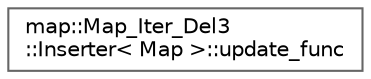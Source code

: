 digraph "类继承关系图"
{
 // LATEX_PDF_SIZE
  bgcolor="transparent";
  edge [fontname=Helvetica,fontsize=10,labelfontname=Helvetica,labelfontsize=10];
  node [fontname=Helvetica,fontsize=10,shape=box,height=0.2,width=0.4];
  rankdir="LR";
  Node0 [id="Node000000",label="map::Map_Iter_Del3\l::Inserter\< Map \>::update_func",height=0.2,width=0.4,color="grey40", fillcolor="white", style="filled",URL="$structmap_1_1_map___iter___del3_1_1_inserter_1_1update__func.html",tooltip=" "];
}
